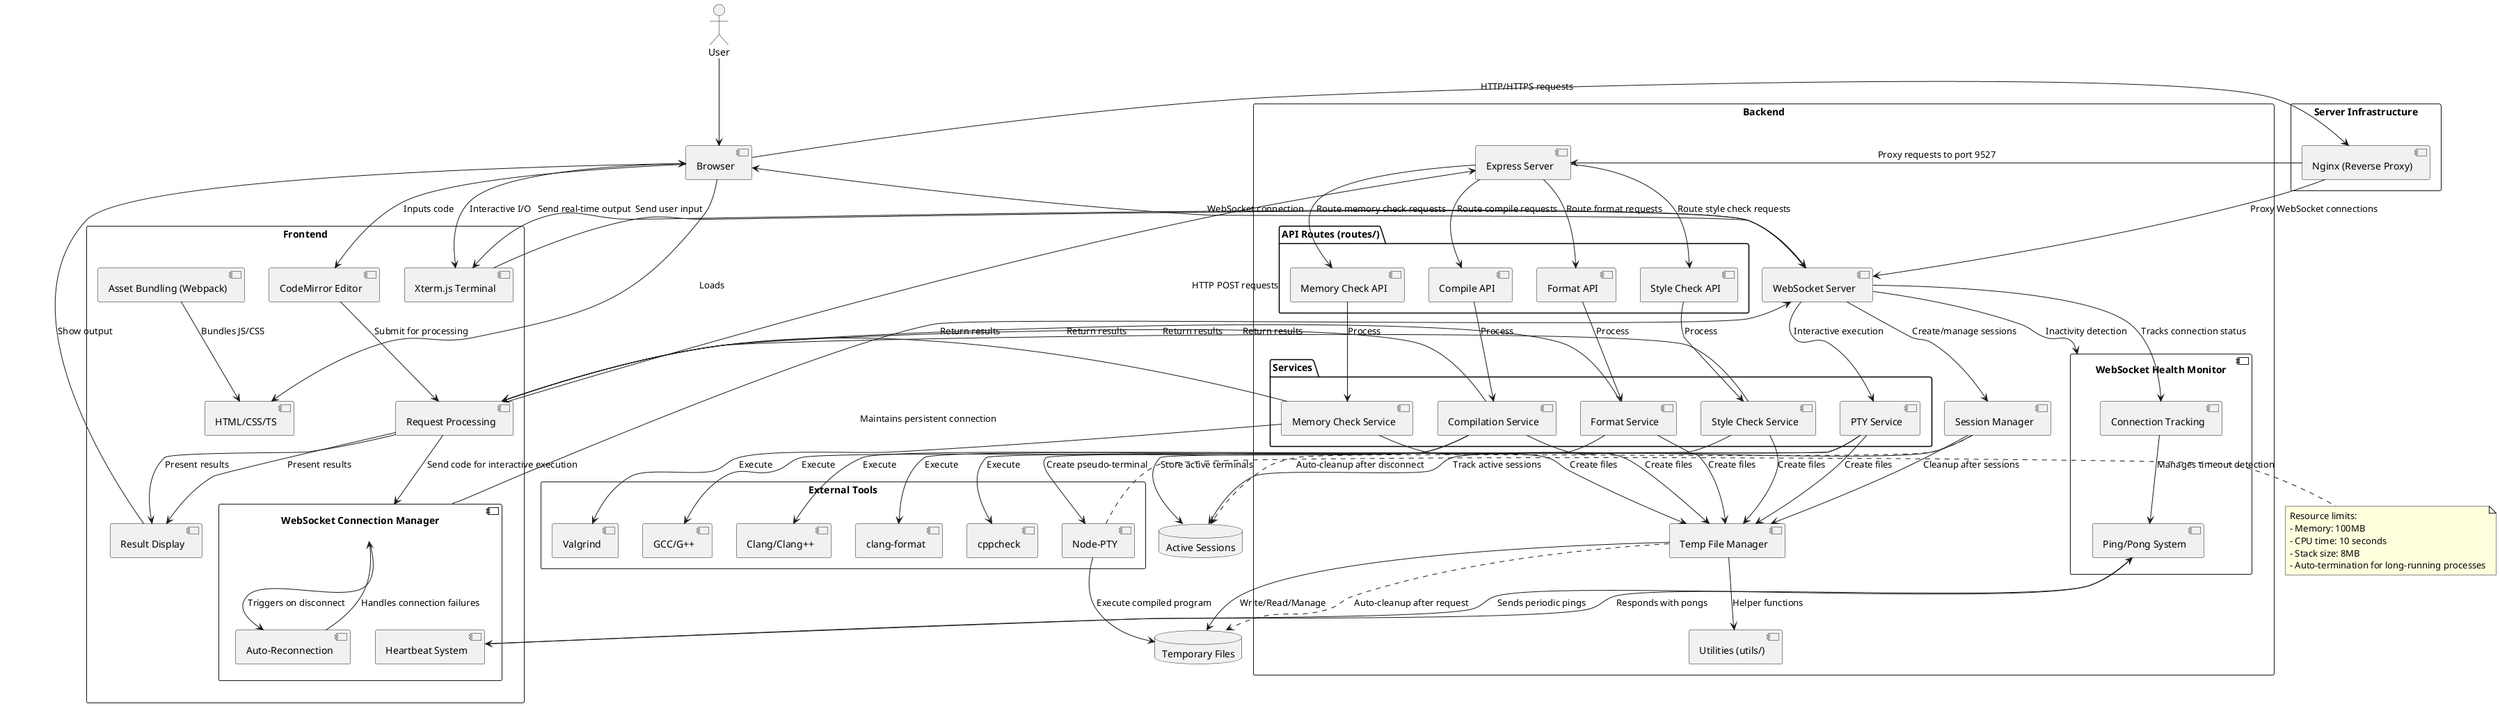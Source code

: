 @startuml Architecture

' Define actors and components
actor "User" as User
component "Browser" as Browser

rectangle "Frontend" {
  component "HTML/CSS/TS" as StaticFiles
  component "CodeMirror Editor" as Editor
  component "Xterm.js Terminal" as Terminal
  component "Result Display" as Display
  component "Request Processing" as FrontProc
  component "Asset Bundling (Webpack)" as AssetBundle
  
  component "WebSocket Connection Manager" as WsManager {
    component "Heartbeat System" as HeartbeatClient
    component "Auto-Reconnection" as Reconnect
  }
}

rectangle "Backend" {
  component "Express Server" as Express
  component "WebSocket Server" as WSServer
  
  component "WebSocket Health Monitor" as WsMonitor {
    component "Connection Tracking" as ConnTracker
    component "Ping/Pong System" as HeartbeatServer
  }
  
  package "API Routes (routes/)" {
    component "Compile API" as CompileAPI
    component "Memory Check API" as MemcheckAPI
    component "Format API" as FormatAPI
    component "Style Check API" as StyleAPI
  }
  
  package "Services" {
    component "Compilation Service" as CompileService
    component "Memory Check Service" as MemcheckService
    component "Format Service" as FormatService
    component "Style Check Service" as StyleService
    component "PTY Service" as PTYService
  }
  
  component "Temp File Manager" as TempMgr
  component "Session Manager" as SessionMgr
  component "Utilities (utils/)" as Utils
}

rectangle "External Tools" {
  component "GCC/G++" as GCC
  component "Clang/Clang++" as Clang
  component "Valgrind" as Valgrind
  component "clang-format" as ClangFormat
  component "cppcheck" as Cppcheck
  component "Node-PTY" as NodePTY
}

rectangle "Server Infrastructure" {
  component "Nginx (Reverse Proxy)" as Nginx
}

database "Temporary Files" as TempFiles
database "Active Sessions" as Sessions

' Define relationships
User --> Browser
Browser --> StaticFiles : Loads
Browser --> Editor : Inputs code
Browser <--> Terminal : Interactive I/O

' Frontend connections
AssetBundle --> StaticFiles : Bundles JS/CSS
Editor --> FrontProc : Submit for processing
FrontProc --> Express : HTTP POST requests
FrontProc --> WsManager : Send code for interactive execution
FrontProc --> Display : Present results

' WebSocket Connection Management
WsManager --> WSServer : Maintains persistent connection
HeartbeatClient --> HeartbeatServer : Sends periodic pings
HeartbeatServer --> HeartbeatClient : Responds with pongs
Reconnect --> WsManager : Handles connection failures
WsManager --> Reconnect : Triggers on disconnect

' Nginx connections
Browser --> Nginx : HTTP/HTTPS requests
Browser <--> WSServer : WebSocket connection
Nginx --> Express : Proxy requests to port 9527
Nginx --> WSServer : Proxy WebSocket connections

' Backend routing
Express --> CompileAPI : Route compile requests
Express --> MemcheckAPI : Route memory check requests
Express --> FormatAPI : Route format requests
Express --> StyleAPI : Route style check requests

' WebSocket server and monitoring
WSServer --> ConnTracker : Tracks connection status
ConnTracker --> HeartbeatServer : Manages timeout detection
WSServer --> WsMonitor : Inactivity detection

' API to Service connections
CompileAPI --> CompileService : Process
MemcheckAPI --> MemcheckService : Process
FormatAPI --> FormatService : Process
StyleAPI --> StyleService : Process

' Service connections
CompileService --> TempMgr : Create files
MemcheckService --> TempMgr : Create files
FormatService --> TempMgr : Create files
StyleService --> TempMgr : Create files
PTYService --> TempMgr : Create files

' External tool connections
CompileService --> GCC : Execute
CompileService --> Clang : Execute
MemcheckService --> Valgrind : Execute
FormatService --> ClangFormat : Execute
StyleService --> Cppcheck : Execute

' File and session management
TempMgr --> TempFiles : Write/Read/Manage
TempMgr --> Utils : Helper functions
SessionMgr --> Sessions : Track active sessions
SessionMgr --> TempMgr : Cleanup after sessions
TempMgr ..> TempFiles : Auto-cleanup after request
SessionMgr ..> Sessions : Auto-cleanup after disconnect

' WebSocket and PTY connections
WSServer --> SessionMgr : Create/manage sessions
WSServer --> PTYService : Interactive execution
PTYService --> NodePTY : Create pseudo-terminal
PTYService --> Sessions : Store active terminals
NodePTY --> TempFiles : Execute compiled program
WSServer --> Terminal : Send real-time output
Terminal --> WSServer : Send user input

' Results
CompileService --> FrontProc : Return results
MemcheckService --> FrontProc : Return results
FormatService --> FrontProc : Return results
StyleService --> FrontProc : Return results
FrontProc --> Display : Present results
Display --> Browser : Show output

' Resource limits note
note right of NodePTY
  Resource limits:
  - Memory: 100MB
  - CPU time: 10 seconds
  - Stack size: 8MB
  - Auto-termination for long-running processes
end note

@enduml
